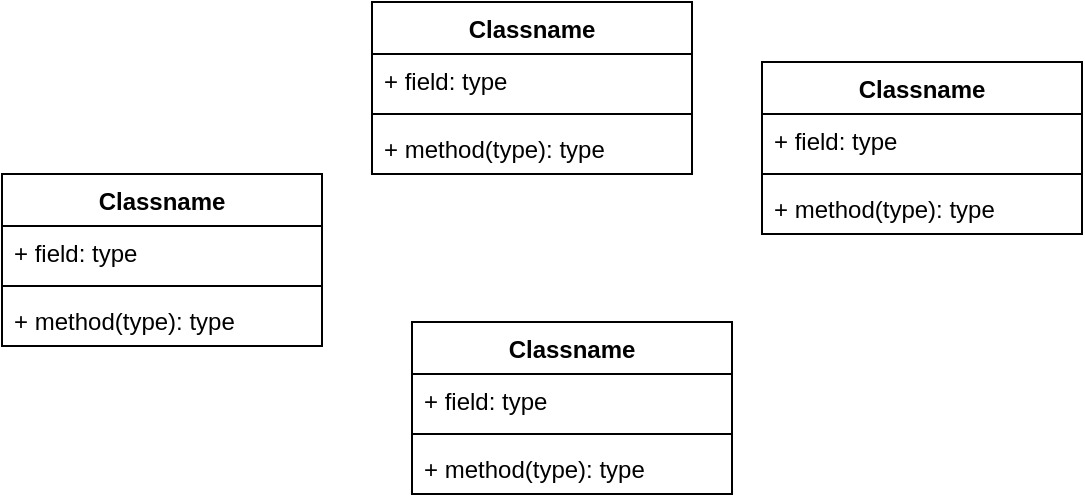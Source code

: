 <mxfile version="23.1.2" type="github">
  <diagram name="Page-1" id="jXKMWSTli1NmoLbfAEhw">
    <mxGraphModel dx="794" dy="458" grid="1" gridSize="10" guides="1" tooltips="1" connect="1" arrows="1" fold="1" page="1" pageScale="1" pageWidth="850" pageHeight="1100" math="0" shadow="0">
      <root>
        <mxCell id="0" />
        <mxCell id="1" parent="0" />
        <mxCell id="NefxiKC7V6IOEFVjtoNj-1" value="Classname" style="swimlane;fontStyle=1;align=center;verticalAlign=top;childLayout=stackLayout;horizontal=1;startSize=26;horizontalStack=0;resizeParent=1;resizeParentMax=0;resizeLast=0;collapsible=1;marginBottom=0;whiteSpace=wrap;html=1;" vertex="1" parent="1">
          <mxGeometry x="265" y="120" width="160" height="86" as="geometry" />
        </mxCell>
        <mxCell id="NefxiKC7V6IOEFVjtoNj-2" value="+ field: type" style="text;strokeColor=none;fillColor=none;align=left;verticalAlign=top;spacingLeft=4;spacingRight=4;overflow=hidden;rotatable=0;points=[[0,0.5],[1,0.5]];portConstraint=eastwest;whiteSpace=wrap;html=1;" vertex="1" parent="NefxiKC7V6IOEFVjtoNj-1">
          <mxGeometry y="26" width="160" height="26" as="geometry" />
        </mxCell>
        <mxCell id="NefxiKC7V6IOEFVjtoNj-3" value="" style="line;strokeWidth=1;fillColor=none;align=left;verticalAlign=middle;spacingTop=-1;spacingLeft=3;spacingRight=3;rotatable=0;labelPosition=right;points=[];portConstraint=eastwest;strokeColor=inherit;" vertex="1" parent="NefxiKC7V6IOEFVjtoNj-1">
          <mxGeometry y="52" width="160" height="8" as="geometry" />
        </mxCell>
        <mxCell id="NefxiKC7V6IOEFVjtoNj-4" value="+ method(type): type" style="text;strokeColor=none;fillColor=none;align=left;verticalAlign=top;spacingLeft=4;spacingRight=4;overflow=hidden;rotatable=0;points=[[0,0.5],[1,0.5]];portConstraint=eastwest;whiteSpace=wrap;html=1;" vertex="1" parent="NefxiKC7V6IOEFVjtoNj-1">
          <mxGeometry y="60" width="160" height="26" as="geometry" />
        </mxCell>
        <mxCell id="NefxiKC7V6IOEFVjtoNj-9" value="Classname" style="swimlane;fontStyle=1;align=center;verticalAlign=top;childLayout=stackLayout;horizontal=1;startSize=26;horizontalStack=0;resizeParent=1;resizeParentMax=0;resizeLast=0;collapsible=1;marginBottom=0;whiteSpace=wrap;html=1;" vertex="1" parent="1">
          <mxGeometry x="460" y="150" width="160" height="86" as="geometry" />
        </mxCell>
        <mxCell id="NefxiKC7V6IOEFVjtoNj-10" value="+ field: type" style="text;strokeColor=none;fillColor=none;align=left;verticalAlign=top;spacingLeft=4;spacingRight=4;overflow=hidden;rotatable=0;points=[[0,0.5],[1,0.5]];portConstraint=eastwest;whiteSpace=wrap;html=1;" vertex="1" parent="NefxiKC7V6IOEFVjtoNj-9">
          <mxGeometry y="26" width="160" height="26" as="geometry" />
        </mxCell>
        <mxCell id="NefxiKC7V6IOEFVjtoNj-11" value="" style="line;strokeWidth=1;fillColor=none;align=left;verticalAlign=middle;spacingTop=-1;spacingLeft=3;spacingRight=3;rotatable=0;labelPosition=right;points=[];portConstraint=eastwest;strokeColor=inherit;" vertex="1" parent="NefxiKC7V6IOEFVjtoNj-9">
          <mxGeometry y="52" width="160" height="8" as="geometry" />
        </mxCell>
        <mxCell id="NefxiKC7V6IOEFVjtoNj-12" value="+ method(type): type" style="text;strokeColor=none;fillColor=none;align=left;verticalAlign=top;spacingLeft=4;spacingRight=4;overflow=hidden;rotatable=0;points=[[0,0.5],[1,0.5]];portConstraint=eastwest;whiteSpace=wrap;html=1;" vertex="1" parent="NefxiKC7V6IOEFVjtoNj-9">
          <mxGeometry y="60" width="160" height="26" as="geometry" />
        </mxCell>
        <mxCell id="NefxiKC7V6IOEFVjtoNj-13" value="Classname" style="swimlane;fontStyle=1;align=center;verticalAlign=top;childLayout=stackLayout;horizontal=1;startSize=26;horizontalStack=0;resizeParent=1;resizeParentMax=0;resizeLast=0;collapsible=1;marginBottom=0;whiteSpace=wrap;html=1;" vertex="1" parent="1">
          <mxGeometry x="285" y="280" width="160" height="86" as="geometry" />
        </mxCell>
        <mxCell id="NefxiKC7V6IOEFVjtoNj-14" value="+ field: type" style="text;strokeColor=none;fillColor=none;align=left;verticalAlign=top;spacingLeft=4;spacingRight=4;overflow=hidden;rotatable=0;points=[[0,0.5],[1,0.5]];portConstraint=eastwest;whiteSpace=wrap;html=1;" vertex="1" parent="NefxiKC7V6IOEFVjtoNj-13">
          <mxGeometry y="26" width="160" height="26" as="geometry" />
        </mxCell>
        <mxCell id="NefxiKC7V6IOEFVjtoNj-15" value="" style="line;strokeWidth=1;fillColor=none;align=left;verticalAlign=middle;spacingTop=-1;spacingLeft=3;spacingRight=3;rotatable=0;labelPosition=right;points=[];portConstraint=eastwest;strokeColor=inherit;" vertex="1" parent="NefxiKC7V6IOEFVjtoNj-13">
          <mxGeometry y="52" width="160" height="8" as="geometry" />
        </mxCell>
        <mxCell id="NefxiKC7V6IOEFVjtoNj-16" value="+ method(type): type" style="text;strokeColor=none;fillColor=none;align=left;verticalAlign=top;spacingLeft=4;spacingRight=4;overflow=hidden;rotatable=0;points=[[0,0.5],[1,0.5]];portConstraint=eastwest;whiteSpace=wrap;html=1;" vertex="1" parent="NefxiKC7V6IOEFVjtoNj-13">
          <mxGeometry y="60" width="160" height="26" as="geometry" />
        </mxCell>
        <mxCell id="NefxiKC7V6IOEFVjtoNj-17" value="Classname" style="swimlane;fontStyle=1;align=center;verticalAlign=top;childLayout=stackLayout;horizontal=1;startSize=26;horizontalStack=0;resizeParent=1;resizeParentMax=0;resizeLast=0;collapsible=1;marginBottom=0;whiteSpace=wrap;html=1;" vertex="1" parent="1">
          <mxGeometry x="80" y="206" width="160" height="86" as="geometry" />
        </mxCell>
        <mxCell id="NefxiKC7V6IOEFVjtoNj-18" value="+ field: type" style="text;strokeColor=none;fillColor=none;align=left;verticalAlign=top;spacingLeft=4;spacingRight=4;overflow=hidden;rotatable=0;points=[[0,0.5],[1,0.5]];portConstraint=eastwest;whiteSpace=wrap;html=1;" vertex="1" parent="NefxiKC7V6IOEFVjtoNj-17">
          <mxGeometry y="26" width="160" height="26" as="geometry" />
        </mxCell>
        <mxCell id="NefxiKC7V6IOEFVjtoNj-19" value="" style="line;strokeWidth=1;fillColor=none;align=left;verticalAlign=middle;spacingTop=-1;spacingLeft=3;spacingRight=3;rotatable=0;labelPosition=right;points=[];portConstraint=eastwest;strokeColor=inherit;" vertex="1" parent="NefxiKC7V6IOEFVjtoNj-17">
          <mxGeometry y="52" width="160" height="8" as="geometry" />
        </mxCell>
        <mxCell id="NefxiKC7V6IOEFVjtoNj-20" value="+ method(type): type" style="text;strokeColor=none;fillColor=none;align=left;verticalAlign=top;spacingLeft=4;spacingRight=4;overflow=hidden;rotatable=0;points=[[0,0.5],[1,0.5]];portConstraint=eastwest;whiteSpace=wrap;html=1;" vertex="1" parent="NefxiKC7V6IOEFVjtoNj-17">
          <mxGeometry y="60" width="160" height="26" as="geometry" />
        </mxCell>
      </root>
    </mxGraphModel>
  </diagram>
</mxfile>
